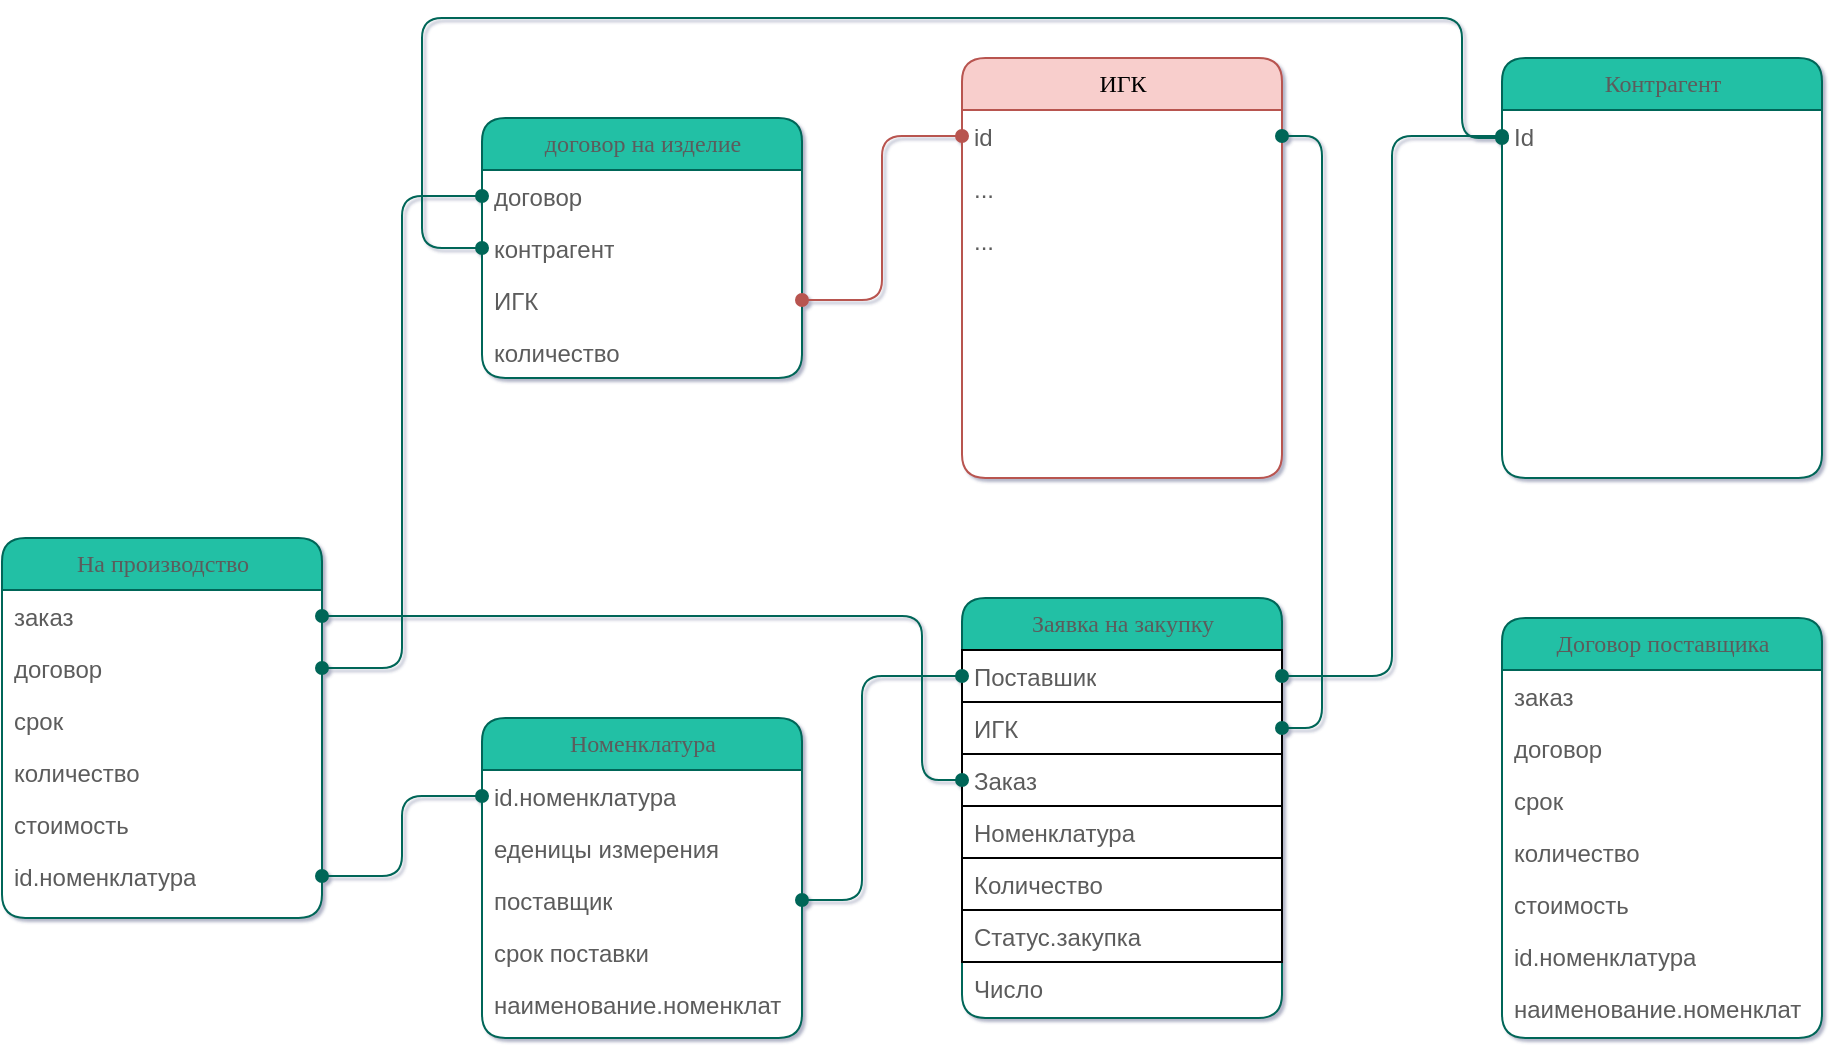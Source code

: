 <mxfile version="17.2.4" type="github">
  <diagram name="Page-1" id="5d7acffa-a066-3a61-03fe-96351882024d">
    <mxGraphModel dx="1248" dy="801" grid="1" gridSize="10" guides="1" tooltips="1" connect="1" arrows="1" fold="1" page="1" pageScale="1" pageWidth="1169" pageHeight="827" math="0" shadow="1">
      <root>
        <mxCell id="0" />
        <mxCell id="1" parent="0" />
        <mxCell id="21ea969265ad0168-6" value="На производство" style="swimlane;html=1;fontStyle=0;childLayout=stackLayout;horizontal=1;startSize=26;fillColor=#21C0A5;horizontalStack=0;resizeParent=1;resizeLast=0;collapsible=1;marginBottom=0;swimlaneFillColor=#ffffff;align=center;rounded=1;shadow=0;comic=0;labelBackgroundColor=none;strokeWidth=1;fontFamily=Verdana;fontSize=12;strokeColor=#006658;fontColor=#5C5C5C;" parent="1" vertex="1">
          <mxGeometry x="50" y="400" width="160" height="190" as="geometry" />
        </mxCell>
        <mxCell id="21ea969265ad0168-7" value="заказ" style="text;html=1;strokeColor=none;fillColor=none;spacingLeft=4;spacingRight=4;whiteSpace=wrap;overflow=hidden;rotatable=0;points=[[0,0.5],[1,0.5]];portConstraint=eastwest;fontColor=#5C5C5C;rounded=1;" parent="21ea969265ad0168-6" vertex="1">
          <mxGeometry y="26" width="160" height="26" as="geometry" />
        </mxCell>
        <mxCell id="21ea969265ad0168-8" value="договор" style="text;html=1;strokeColor=none;fillColor=none;spacingLeft=4;spacingRight=4;whiteSpace=wrap;overflow=hidden;rotatable=0;points=[[0,0.5],[1,0.5]];portConstraint=eastwest;fontColor=#5C5C5C;rounded=1;" parent="21ea969265ad0168-6" vertex="1">
          <mxGeometry y="52" width="160" height="26" as="geometry" />
        </mxCell>
        <mxCell id="21ea969265ad0168-9" value="срок" style="text;html=1;strokeColor=none;fillColor=none;spacingLeft=4;spacingRight=4;whiteSpace=wrap;overflow=hidden;rotatable=0;points=[[0,0.5],[1,0.5]];portConstraint=eastwest;fontColor=#5C5C5C;rounded=1;" parent="21ea969265ad0168-6" vertex="1">
          <mxGeometry y="78" width="160" height="26" as="geometry" />
        </mxCell>
        <mxCell id="Rhfo9n1dwfOJ7BGIrTa6-1" value="количество" style="text;html=1;strokeColor=none;fillColor=none;spacingLeft=4;spacingRight=4;whiteSpace=wrap;overflow=hidden;rotatable=0;points=[[0,0.5],[1,0.5]];portConstraint=eastwest;fontColor=#5C5C5C;rounded=1;" vertex="1" parent="21ea969265ad0168-6">
          <mxGeometry y="104" width="160" height="26" as="geometry" />
        </mxCell>
        <mxCell id="Rhfo9n1dwfOJ7BGIrTa6-2" value="стоимость" style="text;html=1;strokeColor=none;fillColor=none;spacingLeft=4;spacingRight=4;whiteSpace=wrap;overflow=hidden;rotatable=0;points=[[0,0.5],[1,0.5]];portConstraint=eastwest;fontColor=#5C5C5C;rounded=1;" vertex="1" parent="21ea969265ad0168-6">
          <mxGeometry y="130" width="160" height="26" as="geometry" />
        </mxCell>
        <mxCell id="Rhfo9n1dwfOJ7BGIrTa6-10" value="id.номенклатура" style="text;html=1;strokeColor=none;fillColor=none;spacingLeft=4;spacingRight=4;whiteSpace=wrap;overflow=hidden;rotatable=0;points=[[0,0.5],[1,0.5]];portConstraint=eastwest;fontColor=#5C5C5C;rounded=1;" vertex="1" parent="21ea969265ad0168-6">
          <mxGeometry y="156" width="160" height="26" as="geometry" />
        </mxCell>
        <mxCell id="Rhfo9n1dwfOJ7BGIrTa6-24" value="договор на изделие" style="swimlane;html=1;fontStyle=0;childLayout=stackLayout;horizontal=1;startSize=26;fillColor=#21C0A5;horizontalStack=0;resizeParent=1;resizeLast=0;collapsible=1;marginBottom=0;swimlaneFillColor=#ffffff;align=center;rounded=1;shadow=0;comic=0;labelBackgroundColor=none;strokeWidth=1;fontFamily=Verdana;fontSize=12;strokeColor=#006658;fontColor=#5C5C5C;" vertex="1" parent="1">
          <mxGeometry x="290" y="190" width="160" height="130" as="geometry" />
        </mxCell>
        <mxCell id="Rhfo9n1dwfOJ7BGIrTa6-26" value="договор" style="text;html=1;strokeColor=none;fillColor=none;spacingLeft=4;spacingRight=4;whiteSpace=wrap;overflow=hidden;rotatable=0;points=[[0,0.5],[1,0.5]];portConstraint=eastwest;fontColor=#5C5C5C;rounded=1;" vertex="1" parent="Rhfo9n1dwfOJ7BGIrTa6-24">
          <mxGeometry y="26" width="160" height="26" as="geometry" />
        </mxCell>
        <mxCell id="Rhfo9n1dwfOJ7BGIrTa6-27" value="контрагент" style="text;html=1;strokeColor=none;fillColor=none;spacingLeft=4;spacingRight=4;whiteSpace=wrap;overflow=hidden;rotatable=0;points=[[0,0.5],[1,0.5]];portConstraint=eastwest;fontColor=#5C5C5C;rounded=1;" vertex="1" parent="Rhfo9n1dwfOJ7BGIrTa6-24">
          <mxGeometry y="52" width="160" height="26" as="geometry" />
        </mxCell>
        <mxCell id="Rhfo9n1dwfOJ7BGIrTa6-28" value="ИГК" style="text;html=1;strokeColor=none;fillColor=none;spacingLeft=4;spacingRight=4;whiteSpace=wrap;overflow=hidden;rotatable=0;points=[[0,0.5],[1,0.5]];portConstraint=eastwest;fontColor=#5C5C5C;rounded=1;" vertex="1" parent="Rhfo9n1dwfOJ7BGIrTa6-24">
          <mxGeometry y="78" width="160" height="26" as="geometry" />
        </mxCell>
        <mxCell id="Rhfo9n1dwfOJ7BGIrTa6-29" value="количество&lt;br&gt;" style="text;html=1;strokeColor=none;fillColor=none;spacingLeft=4;spacingRight=4;whiteSpace=wrap;overflow=hidden;rotatable=0;points=[[0,0.5],[1,0.5]];portConstraint=eastwest;fontColor=#5C5C5C;rounded=1;" vertex="1" parent="Rhfo9n1dwfOJ7BGIrTa6-24">
          <mxGeometry y="104" width="160" height="26" as="geometry" />
        </mxCell>
        <mxCell id="Rhfo9n1dwfOJ7BGIrTa6-30" style="edgeStyle=orthogonalEdgeStyle;rounded=1;orthogonalLoop=1;jettySize=auto;html=1;exitX=1;exitY=0.5;exitDx=0;exitDy=0;entryX=0;entryY=0.5;entryDx=0;entryDy=0;endArrow=oval;endFill=1;strokeColor=#006658;fontColor=#5C5C5C;startArrow=oval;startFill=1;" edge="1" parent="1" source="21ea969265ad0168-8" target="Rhfo9n1dwfOJ7BGIrTa6-26">
          <mxGeometry relative="1" as="geometry" />
        </mxCell>
        <mxCell id="Rhfo9n1dwfOJ7BGIrTa6-37" value="ИГК" style="swimlane;html=1;fontStyle=0;childLayout=stackLayout;horizontal=1;startSize=26;fillColor=#f8cecc;horizontalStack=0;resizeParent=1;resizeLast=0;collapsible=1;marginBottom=0;swimlaneFillColor=#ffffff;align=center;rounded=1;shadow=0;comic=0;labelBackgroundColor=none;strokeWidth=1;fontFamily=Verdana;fontSize=12;strokeColor=#b85450;" vertex="1" parent="1">
          <mxGeometry x="530" y="160" width="160" height="210" as="geometry" />
        </mxCell>
        <mxCell id="Rhfo9n1dwfOJ7BGIrTa6-38" value="id" style="text;html=1;strokeColor=none;fillColor=none;spacingLeft=4;spacingRight=4;whiteSpace=wrap;overflow=hidden;rotatable=0;points=[[0,0.5],[1,0.5]];portConstraint=eastwest;fontColor=#5C5C5C;rounded=1;" vertex="1" parent="Rhfo9n1dwfOJ7BGIrTa6-37">
          <mxGeometry y="26" width="160" height="26" as="geometry" />
        </mxCell>
        <mxCell id="Rhfo9n1dwfOJ7BGIrTa6-43" value="..." style="text;html=1;strokeColor=none;fillColor=none;spacingLeft=4;spacingRight=4;whiteSpace=wrap;overflow=hidden;rotatable=0;points=[[0,0.5],[1,0.5]];portConstraint=eastwest;fontColor=#5C5C5C;rounded=1;" vertex="1" parent="Rhfo9n1dwfOJ7BGIrTa6-37">
          <mxGeometry y="52" width="160" height="26" as="geometry" />
        </mxCell>
        <mxCell id="Rhfo9n1dwfOJ7BGIrTa6-44" value="...&lt;br&gt;" style="text;html=1;strokeColor=none;fillColor=none;spacingLeft=4;spacingRight=4;whiteSpace=wrap;overflow=hidden;rotatable=0;points=[[0,0.5],[1,0.5]];portConstraint=eastwest;fontColor=#5C5C5C;rounded=1;" vertex="1" parent="Rhfo9n1dwfOJ7BGIrTa6-37">
          <mxGeometry y="78" width="160" height="26" as="geometry" />
        </mxCell>
        <mxCell id="Rhfo9n1dwfOJ7BGIrTa6-45" style="edgeStyle=orthogonalEdgeStyle;rounded=1;orthogonalLoop=1;jettySize=auto;html=1;exitX=1;exitY=0.5;exitDx=0;exitDy=0;entryX=0;entryY=0.5;entryDx=0;entryDy=0;fontColor=#5C5C5C;strokeColor=#b85450;fillColor=#f8cecc;startArrow=oval;startFill=1;endArrow=oval;endFill=1;" edge="1" parent="1" source="Rhfo9n1dwfOJ7BGIrTa6-28" target="Rhfo9n1dwfOJ7BGIrTa6-38">
          <mxGeometry relative="1" as="geometry" />
        </mxCell>
        <mxCell id="Rhfo9n1dwfOJ7BGIrTa6-46" value="Номенклатура" style="swimlane;html=1;fontStyle=0;childLayout=stackLayout;horizontal=1;startSize=26;fillColor=#21C0A5;horizontalStack=0;resizeParent=1;resizeLast=0;collapsible=1;marginBottom=0;swimlaneFillColor=#ffffff;align=center;rounded=1;shadow=0;comic=0;labelBackgroundColor=none;strokeWidth=1;fontFamily=Verdana;fontSize=12;strokeColor=#006658;fontColor=#5C5C5C;" vertex="1" parent="1">
          <mxGeometry x="290" y="490" width="160" height="160" as="geometry" />
        </mxCell>
        <mxCell id="Rhfo9n1dwfOJ7BGIrTa6-47" value="id.номенклатура" style="text;html=1;strokeColor=none;fillColor=none;spacingLeft=4;spacingRight=4;whiteSpace=wrap;overflow=hidden;rotatable=0;points=[[0,0.5],[1,0.5]];portConstraint=eastwest;fontColor=#5C5C5C;rounded=1;" vertex="1" parent="Rhfo9n1dwfOJ7BGIrTa6-46">
          <mxGeometry y="26" width="160" height="26" as="geometry" />
        </mxCell>
        <mxCell id="Rhfo9n1dwfOJ7BGIrTa6-48" value="еденицы измерения" style="text;html=1;strokeColor=none;fillColor=none;spacingLeft=4;spacingRight=4;whiteSpace=wrap;overflow=hidden;rotatable=0;points=[[0,0.5],[1,0.5]];portConstraint=eastwest;fontColor=#5C5C5C;rounded=1;" vertex="1" parent="Rhfo9n1dwfOJ7BGIrTa6-46">
          <mxGeometry y="52" width="160" height="26" as="geometry" />
        </mxCell>
        <mxCell id="Rhfo9n1dwfOJ7BGIrTa6-49" value="поставщик" style="text;html=1;strokeColor=none;fillColor=none;spacingLeft=4;spacingRight=4;whiteSpace=wrap;overflow=hidden;rotatable=0;points=[[0,0.5],[1,0.5]];portConstraint=eastwest;fontColor=#5C5C5C;rounded=1;" vertex="1" parent="Rhfo9n1dwfOJ7BGIrTa6-46">
          <mxGeometry y="78" width="160" height="26" as="geometry" />
        </mxCell>
        <mxCell id="Rhfo9n1dwfOJ7BGIrTa6-50" value="срок поставки" style="text;html=1;strokeColor=none;fillColor=none;spacingLeft=4;spacingRight=4;whiteSpace=wrap;overflow=hidden;rotatable=0;points=[[0,0.5],[1,0.5]];portConstraint=eastwest;fontColor=#5C5C5C;rounded=1;" vertex="1" parent="Rhfo9n1dwfOJ7BGIrTa6-46">
          <mxGeometry y="104" width="160" height="26" as="geometry" />
        </mxCell>
        <mxCell id="Rhfo9n1dwfOJ7BGIrTa6-11" value="наименование.номенклат" style="text;html=1;strokeColor=none;fillColor=none;spacingLeft=4;spacingRight=4;whiteSpace=wrap;overflow=hidden;rotatable=0;points=[[0,0.5],[1,0.5]];portConstraint=eastwest;fontColor=#5C5C5C;rounded=1;" vertex="1" parent="Rhfo9n1dwfOJ7BGIrTa6-46">
          <mxGeometry y="130" width="160" height="26" as="geometry" />
        </mxCell>
        <mxCell id="Rhfo9n1dwfOJ7BGIrTa6-54" style="edgeStyle=orthogonalEdgeStyle;rounded=1;orthogonalLoop=1;jettySize=auto;html=1;exitX=1;exitY=0.5;exitDx=0;exitDy=0;entryX=0;entryY=0.5;entryDx=0;entryDy=0;fontColor=#5C5C5C;startArrow=oval;startFill=1;endArrow=oval;endFill=1;strokeColor=#006658;fillColor=#21C0A5;" edge="1" parent="1" source="Rhfo9n1dwfOJ7BGIrTa6-10" target="Rhfo9n1dwfOJ7BGIrTa6-47">
          <mxGeometry relative="1" as="geometry" />
        </mxCell>
        <mxCell id="Rhfo9n1dwfOJ7BGIrTa6-55" value="Заявка на закупку" style="swimlane;html=1;fontStyle=0;childLayout=stackLayout;horizontal=1;startSize=26;fillColor=#21C0A5;horizontalStack=0;resizeParent=1;resizeLast=0;collapsible=1;marginBottom=0;swimlaneFillColor=#ffffff;align=center;rounded=1;shadow=0;comic=0;labelBackgroundColor=none;strokeWidth=1;fontFamily=Verdana;fontSize=12;strokeColor=#006658;fontColor=#5C5C5C;" vertex="1" parent="1">
          <mxGeometry x="530" y="430" width="160" height="210" as="geometry" />
        </mxCell>
        <mxCell id="Rhfo9n1dwfOJ7BGIrTa6-56" value="Поставшик" style="text;html=1;strokeColor=default;fillColor=none;spacingLeft=4;spacingRight=4;whiteSpace=wrap;overflow=hidden;rotatable=0;points=[[0,0.5],[1,0.5]];portConstraint=eastwest;fontColor=#5C5C5C;rounded=0;" vertex="1" parent="Rhfo9n1dwfOJ7BGIrTa6-55">
          <mxGeometry y="26" width="160" height="26" as="geometry" />
        </mxCell>
        <mxCell id="Rhfo9n1dwfOJ7BGIrTa6-61" value="ИГК" style="text;html=1;strokeColor=default;fillColor=none;spacingLeft=4;spacingRight=4;whiteSpace=wrap;overflow=hidden;rotatable=0;points=[[0,0.5],[1,0.5]];portConstraint=eastwest;fontColor=#5C5C5C;rounded=0;" vertex="1" parent="Rhfo9n1dwfOJ7BGIrTa6-55">
          <mxGeometry y="52" width="160" height="26" as="geometry" />
        </mxCell>
        <mxCell id="Rhfo9n1dwfOJ7BGIrTa6-60" value="Заказ" style="text;html=1;strokeColor=default;fillColor=none;spacingLeft=4;spacingRight=4;whiteSpace=wrap;overflow=hidden;rotatable=0;points=[[0,0.5],[1,0.5]];portConstraint=eastwest;fontColor=#5C5C5C;rounded=0;" vertex="1" parent="Rhfo9n1dwfOJ7BGIrTa6-55">
          <mxGeometry y="78" width="160" height="26" as="geometry" />
        </mxCell>
        <mxCell id="Rhfo9n1dwfOJ7BGIrTa6-57" value="Номенклатура" style="text;html=1;strokeColor=default;fillColor=none;spacingLeft=4;spacingRight=4;whiteSpace=wrap;overflow=hidden;rotatable=0;points=[[0,0.5],[1,0.5]];portConstraint=eastwest;fontColor=#5C5C5C;rounded=0;" vertex="1" parent="Rhfo9n1dwfOJ7BGIrTa6-55">
          <mxGeometry y="104" width="160" height="26" as="geometry" />
        </mxCell>
        <mxCell id="Rhfo9n1dwfOJ7BGIrTa6-58" value="Количество&lt;br&gt;&lt;br&gt;" style="text;html=1;strokeColor=default;fillColor=none;spacingLeft=4;spacingRight=4;whiteSpace=wrap;overflow=hidden;rotatable=0;points=[[0,0.5],[1,0.5]];portConstraint=eastwest;fontColor=#5C5C5C;rounded=0;" vertex="1" parent="Rhfo9n1dwfOJ7BGIrTa6-55">
          <mxGeometry y="130" width="160" height="26" as="geometry" />
        </mxCell>
        <mxCell id="Rhfo9n1dwfOJ7BGIrTa6-59" value="Статус.закупка" style="text;html=1;strokeColor=default;fillColor=none;spacingLeft=4;spacingRight=4;whiteSpace=wrap;overflow=hidden;rotatable=0;points=[[0,0.5],[1,0.5]];portConstraint=eastwest;fontColor=#5C5C5C;rounded=0;" vertex="1" parent="Rhfo9n1dwfOJ7BGIrTa6-55">
          <mxGeometry y="156" width="160" height="26" as="geometry" />
        </mxCell>
        <mxCell id="Rhfo9n1dwfOJ7BGIrTa6-62" value="Число" style="text;html=1;strokeColor=none;fillColor=none;spacingLeft=4;spacingRight=4;whiteSpace=wrap;overflow=hidden;rotatable=0;points=[[0,0.5],[1,0.5]];portConstraint=eastwest;fontColor=#5C5C5C;rounded=1;" vertex="1" parent="Rhfo9n1dwfOJ7BGIrTa6-55">
          <mxGeometry y="182" width="160" height="26" as="geometry" />
        </mxCell>
        <mxCell id="Rhfo9n1dwfOJ7BGIrTa6-63" style="edgeStyle=orthogonalEdgeStyle;rounded=1;orthogonalLoop=1;jettySize=auto;html=1;exitX=1;exitY=0.5;exitDx=0;exitDy=0;entryX=1;entryY=0.5;entryDx=0;entryDy=0;fontColor=#5C5C5C;startArrow=oval;startFill=1;endArrow=oval;endFill=1;strokeColor=#006658;fillColor=#21C0A5;" edge="1" parent="1" source="Rhfo9n1dwfOJ7BGIrTa6-38" target="Rhfo9n1dwfOJ7BGIrTa6-61">
          <mxGeometry relative="1" as="geometry">
            <Array as="points">
              <mxPoint x="710" y="199" />
              <mxPoint x="710" y="495" />
            </Array>
          </mxGeometry>
        </mxCell>
        <mxCell id="Rhfo9n1dwfOJ7BGIrTa6-64" style="edgeStyle=orthogonalEdgeStyle;rounded=1;orthogonalLoop=1;jettySize=auto;html=1;entryX=0;entryY=0.5;entryDx=0;entryDy=0;fontColor=#5C5C5C;startArrow=oval;startFill=1;endArrow=oval;endFill=1;strokeColor=#006658;fillColor=#21C0A5;" edge="1" parent="1" target="Rhfo9n1dwfOJ7BGIrTa6-56">
          <mxGeometry relative="1" as="geometry">
            <mxPoint x="450" y="581" as="sourcePoint" />
            <Array as="points">
              <mxPoint x="480" y="581" />
              <mxPoint x="480" y="469" />
            </Array>
          </mxGeometry>
        </mxCell>
        <mxCell id="Rhfo9n1dwfOJ7BGIrTa6-65" style="edgeStyle=orthogonalEdgeStyle;rounded=1;orthogonalLoop=1;jettySize=auto;html=1;exitX=1;exitY=0.5;exitDx=0;exitDy=0;fontColor=#5C5C5C;startArrow=oval;startFill=1;endArrow=oval;endFill=1;strokeColor=#006658;fillColor=#21C0A5;entryX=0;entryY=0.5;entryDx=0;entryDy=0;" edge="1" parent="1" source="21ea969265ad0168-7" target="Rhfo9n1dwfOJ7BGIrTa6-60">
          <mxGeometry relative="1" as="geometry">
            <mxPoint x="510" y="570" as="targetPoint" />
            <Array as="points">
              <mxPoint x="510" y="439" />
              <mxPoint x="510" y="521" />
            </Array>
          </mxGeometry>
        </mxCell>
        <mxCell id="Rhfo9n1dwfOJ7BGIrTa6-66" value="Контрагент" style="swimlane;html=1;fontStyle=0;childLayout=stackLayout;horizontal=1;startSize=26;fillColor=#21C0A5;horizontalStack=0;resizeParent=1;resizeLast=0;collapsible=1;marginBottom=0;swimlaneFillColor=#ffffff;align=center;rounded=1;shadow=0;comic=0;labelBackgroundColor=none;strokeWidth=1;fontFamily=Verdana;fontSize=12;strokeColor=#006658;fontColor=#5C5C5C;" vertex="1" parent="1">
          <mxGeometry x="800" y="160" width="160" height="210" as="geometry" />
        </mxCell>
        <mxCell id="Rhfo9n1dwfOJ7BGIrTa6-67" value="Id" style="text;html=1;strokeColor=none;fillColor=none;spacingLeft=4;spacingRight=4;whiteSpace=wrap;overflow=hidden;rotatable=0;points=[[0,0.5],[1,0.5]];portConstraint=eastwest;fontColor=#5C5C5C;" vertex="1" parent="Rhfo9n1dwfOJ7BGIrTa6-66">
          <mxGeometry y="26" width="160" height="26" as="geometry" />
        </mxCell>
        <mxCell id="Rhfo9n1dwfOJ7BGIrTa6-74" style="edgeStyle=orthogonalEdgeStyle;rounded=1;orthogonalLoop=1;jettySize=auto;html=1;exitX=1;exitY=0.5;exitDx=0;exitDy=0;entryX=0;entryY=0.5;entryDx=0;entryDy=0;fontColor=#5C5C5C;startArrow=oval;startFill=1;endArrow=oval;endFill=1;strokeColor=#006658;fillColor=#21C0A5;" edge="1" parent="1" source="Rhfo9n1dwfOJ7BGIrTa6-56" target="Rhfo9n1dwfOJ7BGIrTa6-67">
          <mxGeometry relative="1" as="geometry" />
        </mxCell>
        <mxCell id="Rhfo9n1dwfOJ7BGIrTa6-75" style="edgeStyle=orthogonalEdgeStyle;rounded=1;orthogonalLoop=1;jettySize=auto;html=1;exitX=0;exitY=0.5;exitDx=0;exitDy=0;fontColor=#5C5C5C;startArrow=oval;startFill=1;endArrow=oval;endFill=1;strokeColor=#006658;fillColor=#21C0A5;" edge="1" parent="1" source="Rhfo9n1dwfOJ7BGIrTa6-27">
          <mxGeometry relative="1" as="geometry">
            <mxPoint x="800" y="200" as="targetPoint" />
            <Array as="points">
              <mxPoint x="260" y="255" />
              <mxPoint x="260" y="140" />
              <mxPoint x="780" y="140" />
              <mxPoint x="780" y="200" />
            </Array>
          </mxGeometry>
        </mxCell>
        <mxCell id="Rhfo9n1dwfOJ7BGIrTa6-76" value="Договор поставщика" style="swimlane;html=1;fontStyle=0;childLayout=stackLayout;horizontal=1;startSize=26;fillColor=#21C0A5;horizontalStack=0;resizeParent=1;resizeLast=0;collapsible=1;marginBottom=0;swimlaneFillColor=#ffffff;align=center;rounded=1;shadow=0;comic=0;labelBackgroundColor=none;strokeWidth=1;fontFamily=Verdana;fontSize=12;strokeColor=#006658;fontColor=#5C5C5C;" vertex="1" parent="1">
          <mxGeometry x="800" y="440" width="160" height="210" as="geometry" />
        </mxCell>
        <mxCell id="Rhfo9n1dwfOJ7BGIrTa6-77" value="заказ" style="text;html=1;strokeColor=none;fillColor=none;spacingLeft=4;spacingRight=4;whiteSpace=wrap;overflow=hidden;rotatable=0;points=[[0,0.5],[1,0.5]];portConstraint=eastwest;fontColor=#5C5C5C;" vertex="1" parent="Rhfo9n1dwfOJ7BGIrTa6-76">
          <mxGeometry y="26" width="160" height="26" as="geometry" />
        </mxCell>
        <mxCell id="Rhfo9n1dwfOJ7BGIrTa6-78" value="договор" style="text;html=1;strokeColor=none;fillColor=none;spacingLeft=4;spacingRight=4;whiteSpace=wrap;overflow=hidden;rotatable=0;points=[[0,0.5],[1,0.5]];portConstraint=eastwest;fontColor=#5C5C5C;" vertex="1" parent="Rhfo9n1dwfOJ7BGIrTa6-76">
          <mxGeometry y="52" width="160" height="26" as="geometry" />
        </mxCell>
        <mxCell id="Rhfo9n1dwfOJ7BGIrTa6-79" value="срок" style="text;html=1;strokeColor=none;fillColor=none;spacingLeft=4;spacingRight=4;whiteSpace=wrap;overflow=hidden;rotatable=0;points=[[0,0.5],[1,0.5]];portConstraint=eastwest;fontColor=#5C5C5C;" vertex="1" parent="Rhfo9n1dwfOJ7BGIrTa6-76">
          <mxGeometry y="78" width="160" height="26" as="geometry" />
        </mxCell>
        <mxCell id="Rhfo9n1dwfOJ7BGIrTa6-80" value="количество" style="text;html=1;strokeColor=none;fillColor=none;spacingLeft=4;spacingRight=4;whiteSpace=wrap;overflow=hidden;rotatable=0;points=[[0,0.5],[1,0.5]];portConstraint=eastwest;fontColor=#5C5C5C;" vertex="1" parent="Rhfo9n1dwfOJ7BGIrTa6-76">
          <mxGeometry y="104" width="160" height="26" as="geometry" />
        </mxCell>
        <mxCell id="Rhfo9n1dwfOJ7BGIrTa6-81" value="стоимость" style="text;html=1;strokeColor=none;fillColor=none;spacingLeft=4;spacingRight=4;whiteSpace=wrap;overflow=hidden;rotatable=0;points=[[0,0.5],[1,0.5]];portConstraint=eastwest;fontColor=#5C5C5C;" vertex="1" parent="Rhfo9n1dwfOJ7BGIrTa6-76">
          <mxGeometry y="130" width="160" height="26" as="geometry" />
        </mxCell>
        <mxCell id="Rhfo9n1dwfOJ7BGIrTa6-82" value="id.номенклатура" style="text;html=1;strokeColor=none;fillColor=none;spacingLeft=4;spacingRight=4;whiteSpace=wrap;overflow=hidden;rotatable=0;points=[[0,0.5],[1,0.5]];portConstraint=eastwest;fontColor=#5C5C5C;" vertex="1" parent="Rhfo9n1dwfOJ7BGIrTa6-76">
          <mxGeometry y="156" width="160" height="26" as="geometry" />
        </mxCell>
        <mxCell id="Rhfo9n1dwfOJ7BGIrTa6-83" value="наименование.номенклат" style="text;html=1;strokeColor=none;fillColor=none;spacingLeft=4;spacingRight=4;whiteSpace=wrap;overflow=hidden;rotatable=0;points=[[0,0.5],[1,0.5]];portConstraint=eastwest;fontColor=#5C5C5C;" vertex="1" parent="Rhfo9n1dwfOJ7BGIrTa6-76">
          <mxGeometry y="182" width="160" height="26" as="geometry" />
        </mxCell>
      </root>
    </mxGraphModel>
  </diagram>
</mxfile>
